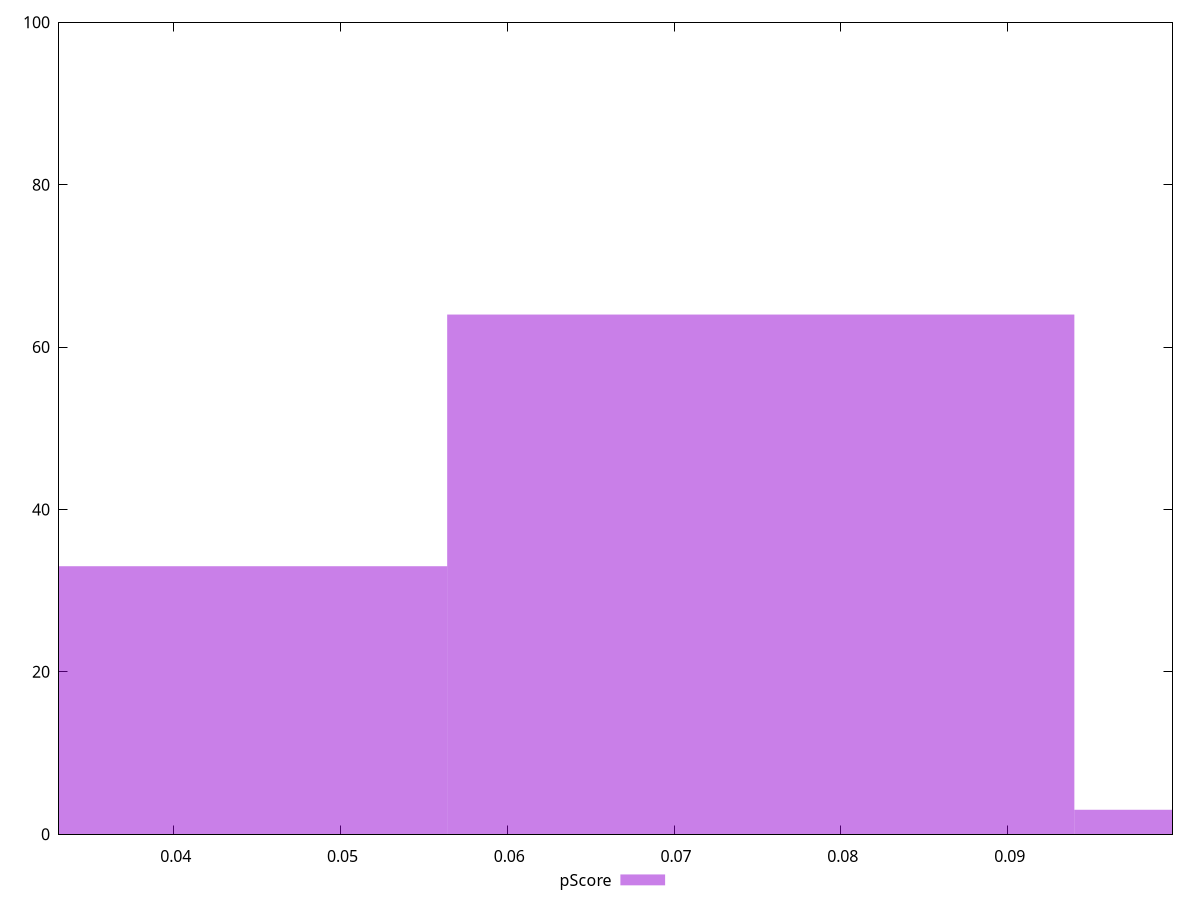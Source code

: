 reset

$pScore <<EOF
0.037598848470784214 33
0.07519769694156843 64
0.11279654541235265 3
EOF

set key outside below
set boxwidth 0.037598848470784214
set xrange [0.03312731055319473:0.09988084155409083]
set yrange [0:100]
set trange [0:100]
set style fill transparent solid 0.5 noborder
set terminal svg size 640, 490 enhanced background rgb 'white'
set output "report_00013_2021-02-09T12-04-24.940Z/interactive/samples/pages+cached/pScore/histogram.svg"

plot $pScore title "pScore" with boxes

reset
